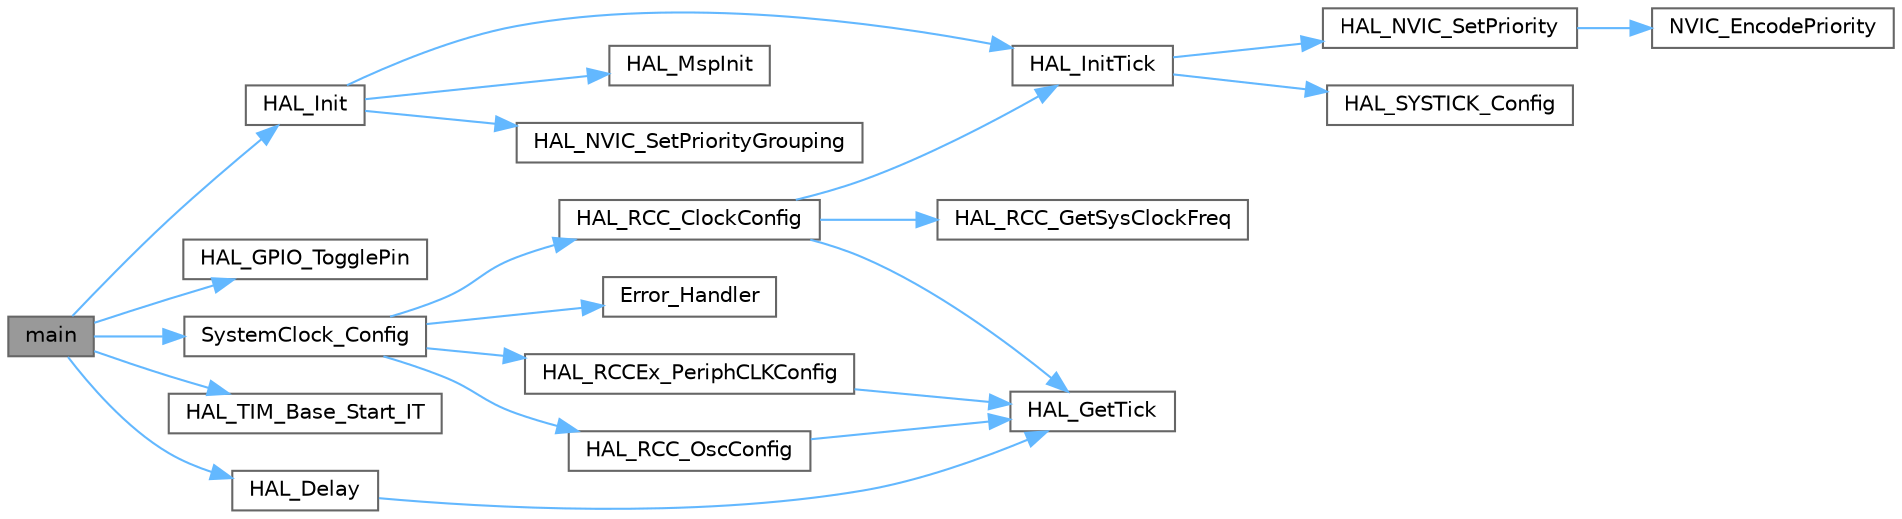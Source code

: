 digraph "main"
{
 // LATEX_PDF_SIZE
  bgcolor="transparent";
  edge [fontname=Helvetica,fontsize=10,labelfontname=Helvetica,labelfontsize=10];
  node [fontname=Helvetica,fontsize=10,shape=box,height=0.2,width=0.4];
  rankdir="LR";
  Node1 [id="Node000001",label="main",height=0.2,width=0.4,color="gray40", fillcolor="grey60", style="filled", fontcolor="black",tooltip="The application entry point."];
  Node1 -> Node2 [id="edge1_Node000001_Node000002",color="steelblue1",style="solid",tooltip=" "];
  Node2 [id="Node000002",label="HAL_Delay",height=0.2,width=0.4,color="grey40", fillcolor="white", style="filled",URL="$group___h_a_l___exported___functions___group2.html#gae63b34eea12780ca2e1100c2402da18e",tooltip="This function provides accurate delay (in milliseconds) based on variable incremented."];
  Node2 -> Node3 [id="edge2_Node000002_Node000003",color="steelblue1",style="solid",tooltip=" "];
  Node3 [id="Node000003",label="HAL_GetTick",height=0.2,width=0.4,color="grey40", fillcolor="white", style="filled",URL="$group___h_a_l___exported___functions___group2.html#gaf2c4f03d53e997a54e1fd5e80daa55c4",tooltip="Povides a tick value in millisecond."];
  Node1 -> Node4 [id="edge3_Node000001_Node000004",color="steelblue1",style="solid",tooltip=" "];
  Node4 [id="Node000004",label="HAL_GPIO_TogglePin",height=0.2,width=0.4,color="grey40", fillcolor="white", style="filled",URL="$group___g_p_i_o___exported___functions___group2.html#gaf5e0c89f752de5cdedcc30db068133f6",tooltip=" "];
  Node1 -> Node5 [id="edge4_Node000001_Node000005",color="steelblue1",style="solid",tooltip=" "];
  Node5 [id="Node000005",label="HAL_Init",height=0.2,width=0.4,color="grey40", fillcolor="white", style="filled",URL="$group___h_a_l___exported___functions___group1.html#gaecac54d350c3730e6831eb404e557dc4",tooltip="This function configures the Flash prefetch, Configures time base source, NVIC and Low level hardware..."];
  Node5 -> Node6 [id="edge5_Node000005_Node000006",color="steelblue1",style="solid",tooltip=" "];
  Node6 [id="Node000006",label="HAL_InitTick",height=0.2,width=0.4,color="grey40", fillcolor="white", style="filled",URL="$group___h_a_l___exported___functions___group1.html#ga879cdb21ef051eb81ec51c18147397d5",tooltip="This function configures the source of the time base. The time source is configured to have 1ms time ..."];
  Node6 -> Node7 [id="edge6_Node000006_Node000007",color="steelblue1",style="solid",tooltip=" "];
  Node7 [id="Node000007",label="HAL_NVIC_SetPriority",height=0.2,width=0.4,color="grey40", fillcolor="white", style="filled",URL="$group___c_o_r_t_e_x___exported___functions___group1.html#ga8581a82025a4780efd00876a66e3e91b",tooltip="Sets the priority of an interrupt."];
  Node7 -> Node8 [id="edge7_Node000007_Node000008",color="steelblue1",style="solid",tooltip=" "];
  Node8 [id="Node000008",label="NVIC_EncodePriority",height=0.2,width=0.4,color="grey40", fillcolor="white", style="filled",URL="$group___c_m_s_i_s___core___n_v_i_c_functions.html#gadb94ac5d892b376e4f3555ae0418ebac",tooltip="Encode Priority."];
  Node6 -> Node9 [id="edge8_Node000006_Node000009",color="steelblue1",style="solid",tooltip=" "];
  Node9 [id="Node000009",label="HAL_SYSTICK_Config",height=0.2,width=0.4,color="grey40", fillcolor="white", style="filled",URL="$group___c_o_r_t_e_x___exported___functions___group1.html#gac3a3f0d53c315523a8e6e7bcac1940cf",tooltip="Initializes the System Timer and its interrupt, and starts the System Tick Timer. Counter is in free ..."];
  Node5 -> Node10 [id="edge9_Node000005_Node000010",color="steelblue1",style="solid",tooltip=" "];
  Node10 [id="Node000010",label="HAL_MspInit",height=0.2,width=0.4,color="grey40", fillcolor="white", style="filled",URL="$group___h_a_l___exported___functions___group1.html#gae4fb8e66865c87d0ebab74a726a6891f",tooltip="Initialize the MSP."];
  Node5 -> Node11 [id="edge10_Node000005_Node000011",color="steelblue1",style="solid",tooltip=" "];
  Node11 [id="Node000011",label="HAL_NVIC_SetPriorityGrouping",height=0.2,width=0.4,color="grey40", fillcolor="white", style="filled",URL="$group___c_o_r_t_e_x___exported___functions___group1.html#gad9be53e08b1498adea006e5e037f238f",tooltip="Sets the priority grouping field (pre-emption priority and subpriority) using the required unlock seq..."];
  Node1 -> Node12 [id="edge11_Node000001_Node000012",color="steelblue1",style="solid",tooltip=" "];
  Node12 [id="Node000012",label="HAL_TIM_Base_Start_IT",height=0.2,width=0.4,color="grey40", fillcolor="white", style="filled",URL="$group___t_i_m___exported___functions___group1.html#gae517d80e2ac713069767df8e8915971e",tooltip=" "];
  Node1 -> Node13 [id="edge12_Node000001_Node000013",color="steelblue1",style="solid",tooltip=" "];
  Node13 [id="Node000013",label="SystemClock_Config",height=0.2,width=0.4,color="grey40", fillcolor="white", style="filled",URL="$main_8c.html#a70af21c671abfcc773614a9a4f63d920",tooltip="System Clock Configuration."];
  Node13 -> Node14 [id="edge13_Node000013_Node000014",color="steelblue1",style="solid",tooltip=" "];
  Node14 [id="Node000014",label="Error_Handler",height=0.2,width=0.4,color="grey40", fillcolor="white", style="filled",URL="$main_8c.html#a1730ffe1e560465665eb47d9264826f9",tooltip="This function is executed in case of error occurrence."];
  Node13 -> Node15 [id="edge14_Node000013_Node000015",color="steelblue1",style="solid",tooltip=" "];
  Node15 [id="Node000015",label="HAL_RCC_ClockConfig",height=0.2,width=0.4,color="grey40", fillcolor="white", style="filled",URL="$group___r_c_c___exported___functions___group1.html#gad0a4b5c7459219fafc15f3f867563ef3",tooltip="Initializes the CPU, AHB and APB buses clocks according to the specified parameters in the RCC_ClkIni..."];
  Node15 -> Node3 [id="edge15_Node000015_Node000003",color="steelblue1",style="solid",tooltip=" "];
  Node15 -> Node6 [id="edge16_Node000015_Node000006",color="steelblue1",style="solid",tooltip=" "];
  Node15 -> Node16 [id="edge17_Node000015_Node000016",color="steelblue1",style="solid",tooltip=" "];
  Node16 [id="Node000016",label="HAL_RCC_GetSysClockFreq",height=0.2,width=0.4,color="grey40", fillcolor="white", style="filled",URL="$group___r_c_c___exported___functions___group2.html#ga887cafe88b21a059061b077a1e3fa7d8",tooltip="Returns the SYSCLK frequency"];
  Node13 -> Node17 [id="edge18_Node000013_Node000017",color="steelblue1",style="solid",tooltip=" "];
  Node17 [id="Node000017",label="HAL_RCC_OscConfig",height=0.2,width=0.4,color="grey40", fillcolor="white", style="filled",URL="$group___r_c_c___exported___functions___group1.html#ga9c504088722e03830df6caad932ad06b",tooltip="Initializes the RCC Oscillators according to the specified parameters in the RCC_OscInitTypeDef."];
  Node17 -> Node3 [id="edge19_Node000017_Node000003",color="steelblue1",style="solid",tooltip=" "];
  Node13 -> Node18 [id="edge20_Node000013_Node000018",color="steelblue1",style="solid",tooltip=" "];
  Node18 [id="Node000018",label="HAL_RCCEx_PeriphCLKConfig",height=0.2,width=0.4,color="grey40", fillcolor="white", style="filled",URL="$group___r_c_c_ex___exported___functions___group1.html#ga0c0f61a1e2f47cc81bc43d83ba3e0d95",tooltip="Initializes the RCC extended peripherals clocks according to the specified parameters in the RCC_Peri..."];
  Node18 -> Node3 [id="edge21_Node000018_Node000003",color="steelblue1",style="solid",tooltip=" "];
}
